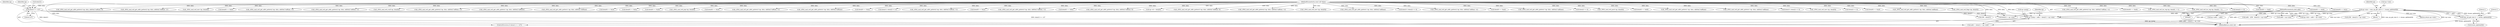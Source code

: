 digraph "1_radare2_bbb4af56003c1afdad67af0c4339267ca38b1017@integer" {
"1001167" [label="(Call,op->jump = addr + data[1] + op->size)"];
"1000266" [label="(MethodParameterIn,ut64 addr)"];
"1001162" [label="(Call,data[1] <= 127)"];
"1000267" [label="(MethodParameterIn,const ut8 *data)"];
"1000283" [label="(Call,op->size = snes_op_get_size (1, 1, &snes_op[data[0]]))"];
"1000287" [label="(Call,snes_op_get_size (1, 1, &snes_op[data[0]]))"];
"1001167" [label="(Call,op->jump = addr + data[1] + op->size)"];
"1001274" [label="(Call,data[2] << 8)"];
"1001415" [label="(Call,data[0] == 0xa9)"];
"1000284" [label="(Call,op->size)"];
"1000662" [label="(Call,_6502_anal_esil_get_addr_pattern1 (op, data, addrbuf, buffsize))"];
"1000479" [label="(Call,_6502_anal_esil_flags (op, data[0]))"];
"1000918" [label="(Call,_6502_anal_esil_get_addr_pattern2 (op, data, addrbuf, buffsize, 'x'))"];
"1001168" [label="(Call,op->jump)"];
"1000711" [label="(Call,data[0] == 0x49)"];
"1000973" [label="(Call,_6502_anal_esil_inc_reg (op, data[0], \"+\"))"];
"1000992" [label="(Call,_6502_anal_esil_inc_reg (op, data[0], \"-\"))"];
"1001310" [label="(Call,data[2] << 8)"];
"1001185" [label="(Call,addr - (256 - data[1]) + op->size)"];
"1000576" [label="(Call,data[0] == 0xe9)"];
"1000625" [label="(Call,data[0] == 0x09)"];
"1000833" [label="(Call,data[0] == 0x2a)"];
"1000492" [label="(Call,_6502_anal_esil_get_addr_pattern3 (op, data, addrbuf, buffsize, 0))"];
"1001449" [label="(Call,_6502_anal_esil_get_addr_pattern2 (op, data, addrbuf, buffsize, 'y'))"];
"1001683" [label="(Call,_6502_anal_esil_mov (op, data[0]))"];
"1001711" [label="(Return,return op->size;)"];
"1000290" [label="(Call,&snes_op[data[0]])"];
"1001063" [label="(Call,data[0] == 0xe0)"];
"1000803" [label="(Call,_6502_anal_esil_get_addr_pattern2 (op, data, addrbuf, buffsize, 'x'))"];
"1000944" [label="(Call,_6502_anal_esil_get_addr_pattern2 (op, data, addrbuf, buffsize, 'x'))"];
"1000267" [label="(MethodParameterIn,const ut8 *data)"];
"1001715" [label="(MethodReturn,static int)"];
"1001163" [label="(Call,data[1])"];
"1001198" [label="(Identifier,op)"];
"1001205" [label="(Call,_6502_anal_esil_ccall (op, data[0]))"];
"1000298" [label="(Identifier,op)"];
"1001187" [label="(Call,(256 - data[1]) + op->size)"];
"1001554" [label="(Call,_6502_anal_esil_get_addr_pattern2 (op, data, addrbuf, buffsize, 'y'))"];
"1001166" [label="(Literal,127)"];
"1000619" [label="(Call,_6502_anal_esil_get_addr_pattern1 (op, data, addrbuf, buffsize))"];
"1000521" [label="(Call,_6502_anal_esil_get_addr_pattern1 (op, data, addrbuf, buffsize))"];
"1001108" [label="(Call,data[0] == 0xc0)"];
"1000288" [label="(Literal,1)"];
"1000296" [label="(Call,op->addr = addr)"];
"1000746" [label="(Call,data[0] == 0x0a)"];
"1000283" [label="(Call,op->size = snes_op_get_size (1, 1, &snes_op[data[0]]))"];
"1000668" [label="(Call,data[0] == 0x29)"];
"1001171" [label="(Call,addr + data[1] + op->size)"];
"1001162" [label="(Call,data[1] <= 127)"];
"1001641" [label="(Call,_6502_anal_esil_pop (op, data[0]))"];
"1001018" [label="(Call,data[0] == 0xc9)"];
"1000287" [label="(Call,snes_op_get_size (1, 1, &snes_op[data[0]]))"];
"1001576" [label="(Call,_6502_anal_esil_get_addr_pattern3 (op, data, addrbuf, buffsize, 'x'))"];
"1001533" [label="(Call,_6502_anal_esil_get_addr_pattern1 (op, data, addrbuf, buffsize))"];
"1000789" [label="(Call,data[0] == 0x4a)"];
"1001169" [label="(Identifier,op)"];
"1001183" [label="(Identifier,op)"];
"1001306" [label="(Call,data[1] | data[2] << 8)"];
"1001188" [label="(Call,256 - data[1])"];
"1000890" [label="(Call,_6502_anal_esil_get_addr_pattern2 (op, data, addrbuf, buffsize, 'x'))"];
"1001456" [label="(Call,data[0] == 0xa2)"];
"1001490" [label="(Call,_6502_anal_esil_get_addr_pattern3 (op, data, addrbuf, buffsize, 'x'))"];
"1000876" [label="(Call,data[0] == 0x6a)"];
"1001056" [label="(Call,_6502_anal_esil_get_addr_pattern3 (op, data, addrbuf, buffsize, 0))"];
"1000306" [label="(Call,op->id = data[0])"];
"1001101" [label="(Call,_6502_anal_esil_get_addr_pattern3 (op, data, addrbuf, buffsize, 0))"];
"1000266" [label="(MethodParameterIn,ut64 addr)"];
"1000847" [label="(Call,_6502_anal_esil_get_addr_pattern2 (op, data, addrbuf, buffsize, 'x'))"];
"1001661" [label="(Call,_6502_anal_esil_mov (op, data[0]))"];
"1001409" [label="(Call,_6502_anal_esil_get_addr_pattern1 (op, data, addrbuf, buffsize))"];
"1001226" [label="(Call,data[1] | data[2] << 8)"];
"1000760" [label="(Call,_6502_anal_esil_get_addr_pattern2 (op, data, addrbuf, buffsize, 'x'))"];
"1001497" [label="(Call,data[0] == 0xa0)"];
"1000705" [label="(Call,_6502_anal_esil_get_addr_pattern1 (op, data, addrbuf, buffsize))"];
"1001230" [label="(Call,data[2] << 8)"];
"1000269" [label="(Block,)"];
"1001196" [label="(Call,op->fail = addr + op->size)"];
"1001612" [label="(Call,_6502_anal_esil_push (op, data[0]))"];
"1000527" [label="(Call,data[0] == 0x69)"];
"1001012" [label="(Call,_6502_anal_esil_get_addr_pattern1 (op, data, addrbuf, buffsize))"];
"1001200" [label="(Call,addr + op->size)"];
"1000570" [label="(Call,_6502_anal_esil_get_addr_pattern1 (op, data, addrbuf, buffsize))"];
"1001161" [label="(ControlStructure,if (data[1] <= 127))"];
"1001173" [label="(Call,data[1] + op->size)"];
"1001270" [label="(Call,data[1] | data[2] << 8)"];
"1001705" [label="(Call,_6502_anal_esil_mov (op, data[0]))"];
"1000289" [label="(Literal,1)"];
"1001167" -> "1001161"  [label="AST: "];
"1001167" -> "1001171"  [label="CFG: "];
"1001168" -> "1001167"  [label="AST: "];
"1001171" -> "1001167"  [label="AST: "];
"1001198" -> "1001167"  [label="CFG: "];
"1001167" -> "1001715"  [label="DDG: op->jump"];
"1001167" -> "1001715"  [label="DDG: addr + data[1] + op->size"];
"1000266" -> "1001167"  [label="DDG: addr"];
"1001162" -> "1001167"  [label="DDG: data[1]"];
"1000267" -> "1001167"  [label="DDG: data"];
"1000283" -> "1001167"  [label="DDG: op->size"];
"1000266" -> "1000263"  [label="AST: "];
"1000266" -> "1001715"  [label="DDG: addr"];
"1000266" -> "1000296"  [label="DDG: addr"];
"1000266" -> "1001171"  [label="DDG: addr"];
"1000266" -> "1001185"  [label="DDG: addr"];
"1000266" -> "1001196"  [label="DDG: addr"];
"1000266" -> "1001200"  [label="DDG: addr"];
"1001162" -> "1001161"  [label="AST: "];
"1001162" -> "1001166"  [label="CFG: "];
"1001163" -> "1001162"  [label="AST: "];
"1001166" -> "1001162"  [label="AST: "];
"1001169" -> "1001162"  [label="CFG: "];
"1001183" -> "1001162"  [label="CFG: "];
"1001162" -> "1001715"  [label="DDG: data[1] <= 127"];
"1000267" -> "1001162"  [label="DDG: data"];
"1001162" -> "1001171"  [label="DDG: data[1]"];
"1001162" -> "1001173"  [label="DDG: data[1]"];
"1001162" -> "1001188"  [label="DDG: data[1]"];
"1000267" -> "1000263"  [label="AST: "];
"1000267" -> "1001715"  [label="DDG: data"];
"1000267" -> "1000306"  [label="DDG: data"];
"1000267" -> "1000479"  [label="DDG: data"];
"1000267" -> "1000492"  [label="DDG: data"];
"1000267" -> "1000521"  [label="DDG: data"];
"1000267" -> "1000527"  [label="DDG: data"];
"1000267" -> "1000570"  [label="DDG: data"];
"1000267" -> "1000576"  [label="DDG: data"];
"1000267" -> "1000619"  [label="DDG: data"];
"1000267" -> "1000625"  [label="DDG: data"];
"1000267" -> "1000662"  [label="DDG: data"];
"1000267" -> "1000668"  [label="DDG: data"];
"1000267" -> "1000705"  [label="DDG: data"];
"1000267" -> "1000711"  [label="DDG: data"];
"1000267" -> "1000746"  [label="DDG: data"];
"1000267" -> "1000760"  [label="DDG: data"];
"1000267" -> "1000789"  [label="DDG: data"];
"1000267" -> "1000803"  [label="DDG: data"];
"1000267" -> "1000833"  [label="DDG: data"];
"1000267" -> "1000847"  [label="DDG: data"];
"1000267" -> "1000876"  [label="DDG: data"];
"1000267" -> "1000890"  [label="DDG: data"];
"1000267" -> "1000918"  [label="DDG: data"];
"1000267" -> "1000944"  [label="DDG: data"];
"1000267" -> "1000973"  [label="DDG: data"];
"1000267" -> "1000992"  [label="DDG: data"];
"1000267" -> "1001012"  [label="DDG: data"];
"1000267" -> "1001018"  [label="DDG: data"];
"1000267" -> "1001056"  [label="DDG: data"];
"1000267" -> "1001063"  [label="DDG: data"];
"1000267" -> "1001101"  [label="DDG: data"];
"1000267" -> "1001108"  [label="DDG: data"];
"1000267" -> "1001171"  [label="DDG: data"];
"1000267" -> "1001173"  [label="DDG: data"];
"1000267" -> "1001188"  [label="DDG: data"];
"1000267" -> "1001205"  [label="DDG: data"];
"1000267" -> "1001226"  [label="DDG: data"];
"1000267" -> "1001230"  [label="DDG: data"];
"1000267" -> "1001270"  [label="DDG: data"];
"1000267" -> "1001274"  [label="DDG: data"];
"1000267" -> "1001306"  [label="DDG: data"];
"1000267" -> "1001310"  [label="DDG: data"];
"1000267" -> "1001409"  [label="DDG: data"];
"1000267" -> "1001415"  [label="DDG: data"];
"1000267" -> "1001449"  [label="DDG: data"];
"1000267" -> "1001456"  [label="DDG: data"];
"1000267" -> "1001490"  [label="DDG: data"];
"1000267" -> "1001497"  [label="DDG: data"];
"1000267" -> "1001533"  [label="DDG: data"];
"1000267" -> "1001554"  [label="DDG: data"];
"1000267" -> "1001576"  [label="DDG: data"];
"1000267" -> "1001612"  [label="DDG: data"];
"1000267" -> "1001641"  [label="DDG: data"];
"1000267" -> "1001661"  [label="DDG: data"];
"1000267" -> "1001683"  [label="DDG: data"];
"1000267" -> "1001705"  [label="DDG: data"];
"1000283" -> "1000269"  [label="AST: "];
"1000283" -> "1000287"  [label="CFG: "];
"1000284" -> "1000283"  [label="AST: "];
"1000287" -> "1000283"  [label="AST: "];
"1000298" -> "1000283"  [label="CFG: "];
"1000283" -> "1001715"  [label="DDG: op->size"];
"1000283" -> "1001715"  [label="DDG: snes_op_get_size (1, 1, &snes_op[data[0]])"];
"1000287" -> "1000283"  [label="DDG: 1"];
"1000287" -> "1000283"  [label="DDG: &snes_op[data[0]]"];
"1000283" -> "1001171"  [label="DDG: op->size"];
"1000283" -> "1001173"  [label="DDG: op->size"];
"1000283" -> "1001185"  [label="DDG: op->size"];
"1000283" -> "1001187"  [label="DDG: op->size"];
"1000283" -> "1001196"  [label="DDG: op->size"];
"1000283" -> "1001200"  [label="DDG: op->size"];
"1000283" -> "1001711"  [label="DDG: op->size"];
"1000287" -> "1000290"  [label="CFG: "];
"1000288" -> "1000287"  [label="AST: "];
"1000289" -> "1000287"  [label="AST: "];
"1000290" -> "1000287"  [label="AST: "];
"1000287" -> "1001715"  [label="DDG: &snes_op[data[0]]"];
}
